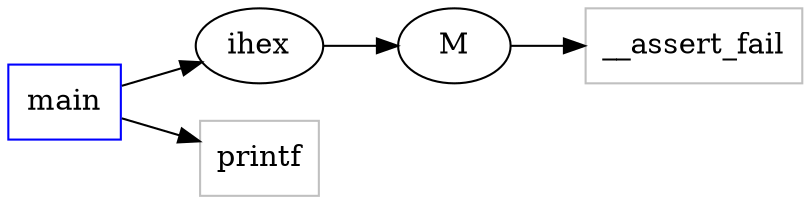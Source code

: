 digraph functioncalls {
rankdir=LR;

main [shape="box", color=blue];
__assert_fail [shape="box", color=grey];
M -> __assert_fail;
ihex -> M;
main -> ihex;
printf [shape="box", color=grey];
main -> printf;
}

